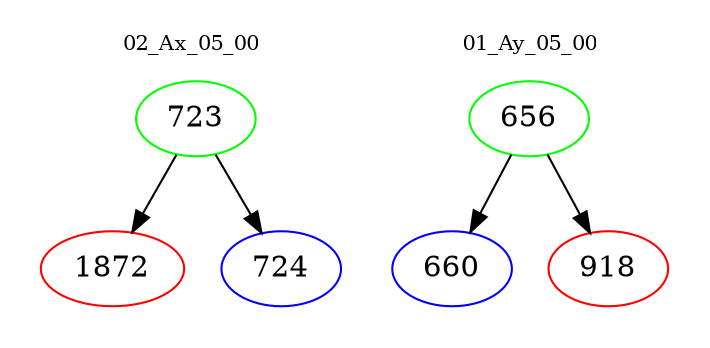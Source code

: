 digraph{
subgraph cluster_0 {
color = white
label = "02_Ax_05_00";
fontsize=10;
T0_723 [label="723", color="green"]
T0_723 -> T0_1872 [color="black"]
T0_1872 [label="1872", color="red"]
T0_723 -> T0_724 [color="black"]
T0_724 [label="724", color="blue"]
}
subgraph cluster_1 {
color = white
label = "01_Ay_05_00";
fontsize=10;
T1_656 [label="656", color="green"]
T1_656 -> T1_660 [color="black"]
T1_660 [label="660", color="blue"]
T1_656 -> T1_918 [color="black"]
T1_918 [label="918", color="red"]
}
}
